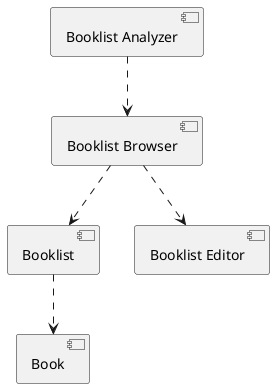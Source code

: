 @startuml

component [Booklist]
component [Book]
component [Booklist Browser]
component [Booklist Editor]
component [Booklist Analyzer]

[Booklist] ..> [Book]
[Booklist Browser] ..> [Booklist Editor]
[Booklist Browser] ..> [Booklist]
[Booklist Analyzer] ..> [Booklist Browser]


@enduml
